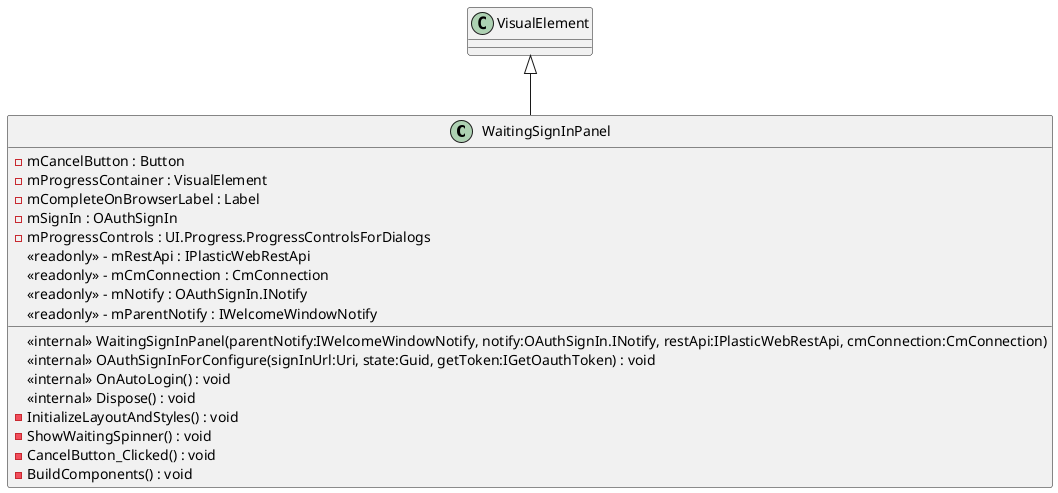 @startuml
class WaitingSignInPanel {
    <<internal>> WaitingSignInPanel(parentNotify:IWelcomeWindowNotify, notify:OAuthSignIn.INotify, restApi:IPlasticWebRestApi, cmConnection:CmConnection)
    <<internal>> OAuthSignInForConfigure(signInUrl:Uri, state:Guid, getToken:IGetOauthToken) : void
    <<internal>> OnAutoLogin() : void
    <<internal>> Dispose() : void
    - InitializeLayoutAndStyles() : void
    - ShowWaitingSpinner() : void
    - CancelButton_Clicked() : void
    - BuildComponents() : void
    - mCancelButton : Button
    - mProgressContainer : VisualElement
    - mCompleteOnBrowserLabel : Label
    - mSignIn : OAuthSignIn
    - mProgressControls : UI.Progress.ProgressControlsForDialogs
    <<readonly>> - mRestApi : IPlasticWebRestApi
    <<readonly>> - mCmConnection : CmConnection
    <<readonly>> - mNotify : OAuthSignIn.INotify
    <<readonly>> - mParentNotify : IWelcomeWindowNotify
}
VisualElement <|-- WaitingSignInPanel
@enduml
